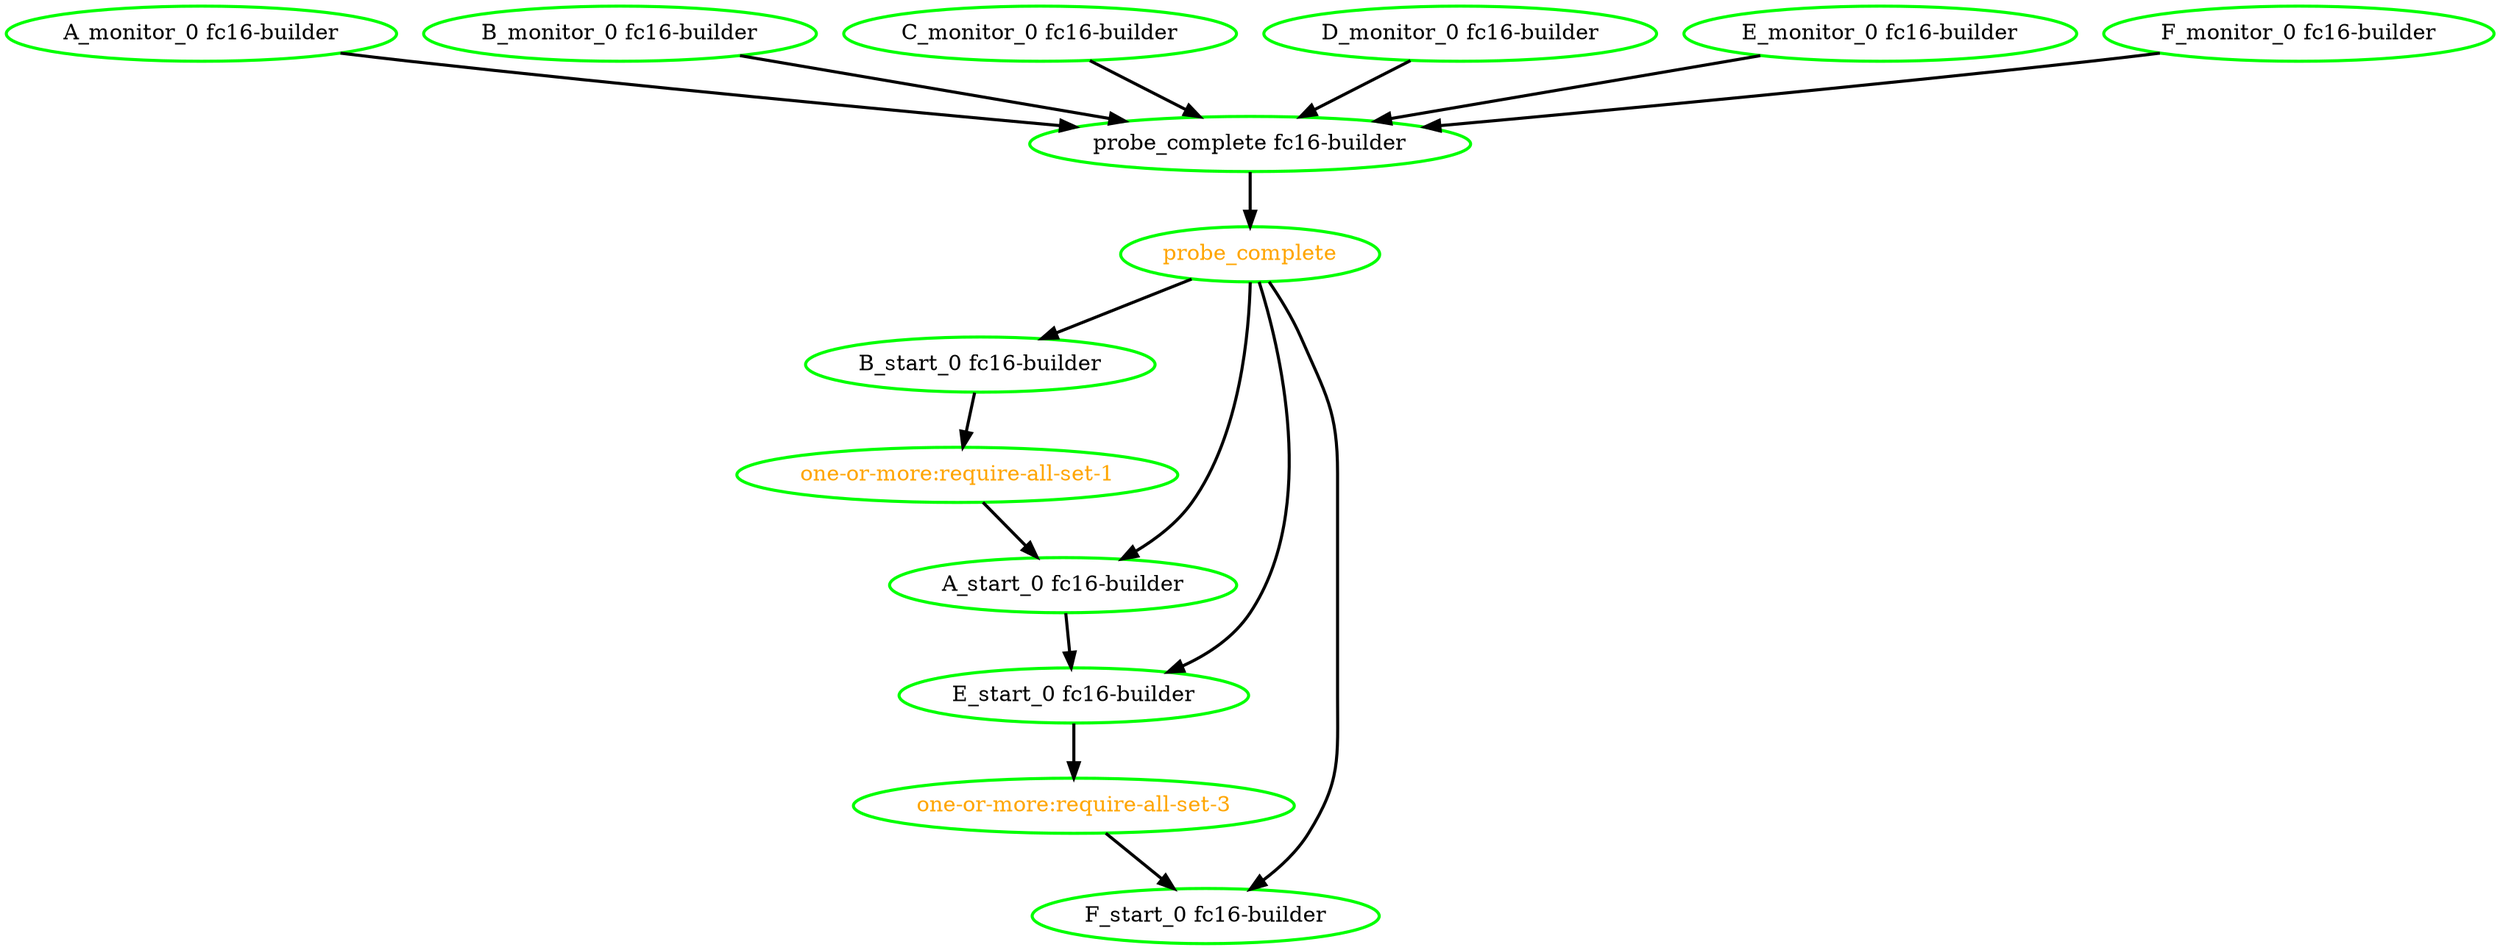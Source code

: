 digraph "g" {
"A_monitor_0 fc16-builder" -> "probe_complete fc16-builder" [ style = bold]
"A_monitor_0 fc16-builder" [ style=bold color="green" fontcolor="black"]
"A_start_0 fc16-builder" -> "E_start_0 fc16-builder" [ style = bold]
"A_start_0 fc16-builder" [ style=bold color="green" fontcolor="black"]
"B_monitor_0 fc16-builder" -> "probe_complete fc16-builder" [ style = bold]
"B_monitor_0 fc16-builder" [ style=bold color="green" fontcolor="black"]
"B_start_0 fc16-builder" -> "one-or-more:require-all-set-1" [ style = bold]
"B_start_0 fc16-builder" [ style=bold color="green" fontcolor="black"]
"C_monitor_0 fc16-builder" -> "probe_complete fc16-builder" [ style = bold]
"C_monitor_0 fc16-builder" [ style=bold color="green" fontcolor="black"]
"D_monitor_0 fc16-builder" -> "probe_complete fc16-builder" [ style = bold]
"D_monitor_0 fc16-builder" [ style=bold color="green" fontcolor="black"]
"E_monitor_0 fc16-builder" -> "probe_complete fc16-builder" [ style = bold]
"E_monitor_0 fc16-builder" [ style=bold color="green" fontcolor="black"]
"E_start_0 fc16-builder" -> "one-or-more:require-all-set-3" [ style = bold]
"E_start_0 fc16-builder" [ style=bold color="green" fontcolor="black"]
"F_monitor_0 fc16-builder" -> "probe_complete fc16-builder" [ style = bold]
"F_monitor_0 fc16-builder" [ style=bold color="green" fontcolor="black"]
"F_start_0 fc16-builder" [ style=bold color="green" fontcolor="black"]
"one-or-more:require-all-set-1" -> "A_start_0 fc16-builder" [ style = bold]
"one-or-more:require-all-set-1" [ style=bold color="green" fontcolor="orange"]
"one-or-more:require-all-set-3" -> "F_start_0 fc16-builder" [ style = bold]
"one-or-more:require-all-set-3" [ style=bold color="green" fontcolor="orange"]
"probe_complete fc16-builder" -> "probe_complete" [ style = bold]
"probe_complete fc16-builder" [ style=bold color="green" fontcolor="black"]
"probe_complete" -> "A_start_0 fc16-builder" [ style = bold]
"probe_complete" -> "B_start_0 fc16-builder" [ style = bold]
"probe_complete" -> "E_start_0 fc16-builder" [ style = bold]
"probe_complete" -> "F_start_0 fc16-builder" [ style = bold]
"probe_complete" [ style=bold color="green" fontcolor="orange"]
}
